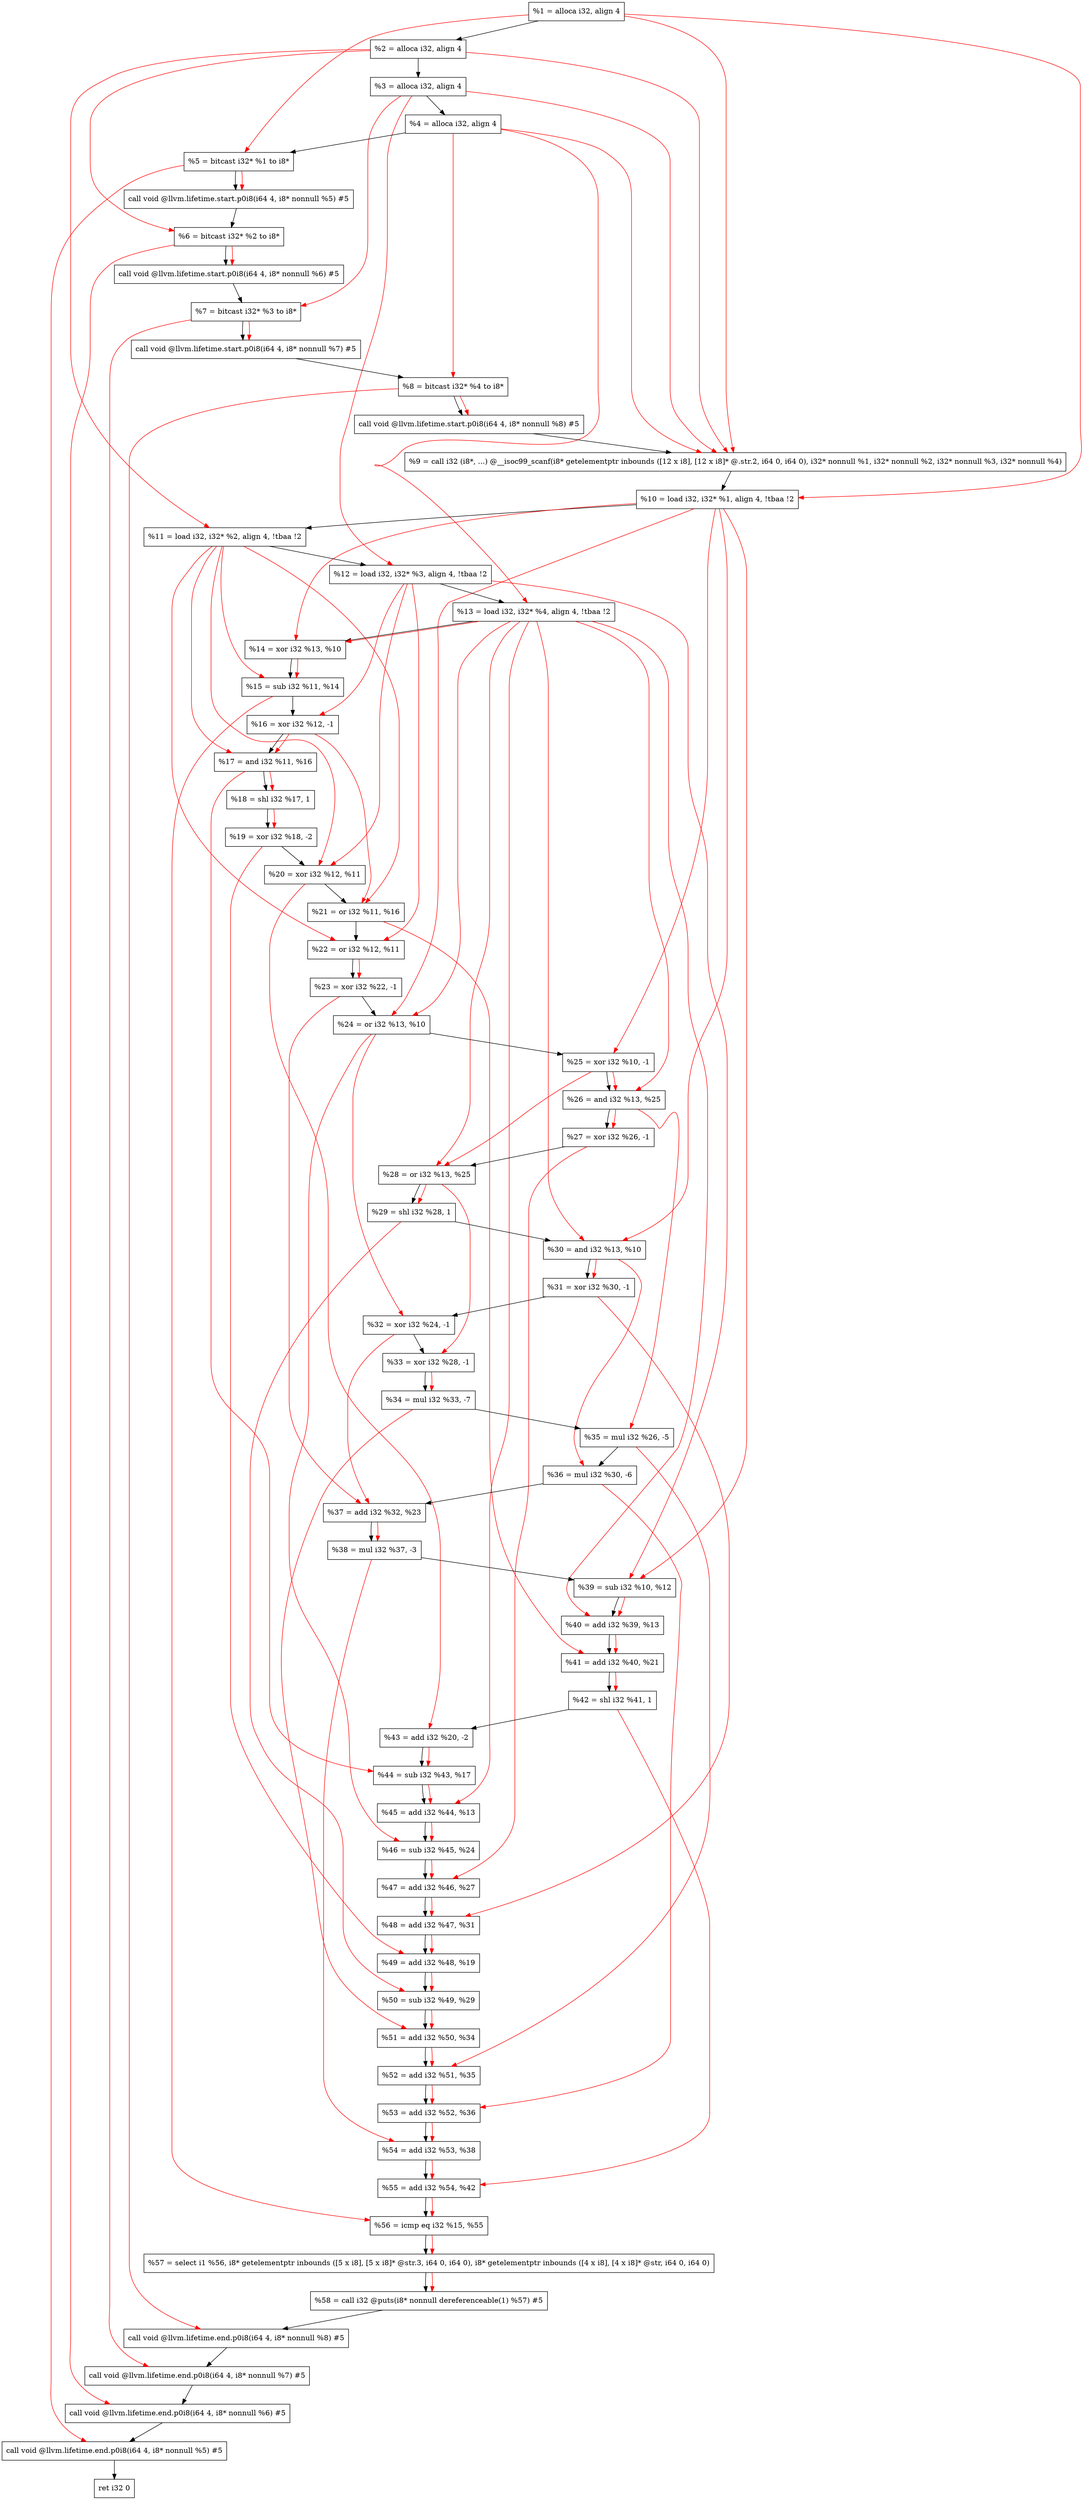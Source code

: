 digraph "DFG for'main' function" {
	Node0x1306e88[shape=record, label="  %1 = alloca i32, align 4"];
	Node0x1306f08[shape=record, label="  %2 = alloca i32, align 4"];
	Node0x1306f98[shape=record, label="  %3 = alloca i32, align 4"];
	Node0x1306ff8[shape=record, label="  %4 = alloca i32, align 4"];
	Node0x13070a8[shape=record, label="  %5 = bitcast i32* %1 to i8*"];
	Node0x13074d8[shape=record, label="  call void @llvm.lifetime.start.p0i8(i64 4, i8* nonnull %5) #5"];
	Node0x13075b8[shape=record, label="  %6 = bitcast i32* %2 to i8*"];
	Node0x13076b8[shape=record, label="  call void @llvm.lifetime.start.p0i8(i64 4, i8* nonnull %6) #5"];
	Node0x1307778[shape=record, label="  %7 = bitcast i32* %3 to i8*"];
	Node0x1307828[shape=record, label="  call void @llvm.lifetime.start.p0i8(i64 4, i8* nonnull %7) #5"];
	Node0x13078e8[shape=record, label="  %8 = bitcast i32* %4 to i8*"];
	Node0x1307998[shape=record, label="  call void @llvm.lifetime.start.p0i8(i64 4, i8* nonnull %8) #5"];
	Node0x1301bf0[shape=record, label="  %9 = call i32 (i8*, ...) @__isoc99_scanf(i8* getelementptr inbounds ([12 x i8], [12 x i8]* @.str.2, i64 0, i64 0), i32* nonnull %1, i32* nonnull %2, i32* nonnull %3, i32* nonnull %4)"];
	Node0x1307b98[shape=record, label="  %10 = load i32, i32* %1, align 4, !tbaa !2"];
	Node0x1308b08[shape=record, label="  %11 = load i32, i32* %2, align 4, !tbaa !2"];
	Node0x1309178[shape=record, label="  %12 = load i32, i32* %3, align 4, !tbaa !2"];
	Node0x13091d8[shape=record, label="  %13 = load i32, i32* %4, align 4, !tbaa !2"];
	Node0x1309250[shape=record, label="  %14 = xor i32 %13, %10"];
	Node0x13092c0[shape=record, label="  %15 = sub i32 %11, %14"];
	Node0x1309330[shape=record, label="  %16 = xor i32 %12, -1"];
	Node0x13093a0[shape=record, label="  %17 = and i32 %11, %16"];
	Node0x1309410[shape=record, label="  %18 = shl i32 %17, 1"];
	Node0x1309480[shape=record, label="  %19 = xor i32 %18, -2"];
	Node0x13094f0[shape=record, label="  %20 = xor i32 %12, %11"];
	Node0x1309560[shape=record, label="  %21 = or i32 %11, %16"];
	Node0x13095d0[shape=record, label="  %22 = or i32 %12, %11"];
	Node0x1309640[shape=record, label="  %23 = xor i32 %22, -1"];
	Node0x13096b0[shape=record, label="  %24 = or i32 %13, %10"];
	Node0x1309720[shape=record, label="  %25 = xor i32 %10, -1"];
	Node0x1309790[shape=record, label="  %26 = and i32 %13, %25"];
	Node0x1309800[shape=record, label="  %27 = xor i32 %26, -1"];
	Node0x1309870[shape=record, label="  %28 = or i32 %13, %25"];
	Node0x13098e0[shape=record, label="  %29 = shl i32 %28, 1"];
	Node0x1309950[shape=record, label="  %30 = and i32 %13, %10"];
	Node0x13099c0[shape=record, label="  %31 = xor i32 %30, -1"];
	Node0x1309a30[shape=record, label="  %32 = xor i32 %24, -1"];
	Node0x1309aa0[shape=record, label="  %33 = xor i32 %28, -1"];
	Node0x1309b10[shape=record, label="  %34 = mul i32 %33, -7"];
	Node0x1309b80[shape=record, label="  %35 = mul i32 %26, -5"];
	Node0x1309bf0[shape=record, label="  %36 = mul i32 %30, -6"];
	Node0x1309c60[shape=record, label="  %37 = add i32 %32, %23"];
	Node0x1309cd0[shape=record, label="  %38 = mul i32 %37, -3"];
	Node0x1309d40[shape=record, label="  %39 = sub i32 %10, %12"];
	Node0x1309db0[shape=record, label="  %40 = add i32 %39, %13"];
	Node0x1309e20[shape=record, label="  %41 = add i32 %40, %21"];
	Node0x1309e90[shape=record, label="  %42 = shl i32 %41, 1"];
	Node0x1309f00[shape=record, label="  %43 = add i32 %20, -2"];
	Node0x1309f70[shape=record, label="  %44 = sub i32 %43, %17"];
	Node0x1309fe0[shape=record, label="  %45 = add i32 %44, %13"];
	Node0x130a050[shape=record, label="  %46 = sub i32 %45, %24"];
	Node0x130a0c0[shape=record, label="  %47 = add i32 %46, %27"];
	Node0x130a130[shape=record, label="  %48 = add i32 %47, %31"];
	Node0x130a1a0[shape=record, label="  %49 = add i32 %48, %19"];
	Node0x130a210[shape=record, label="  %50 = sub i32 %49, %29"];
	Node0x130a280[shape=record, label="  %51 = add i32 %50, %34"];
	Node0x130a2f0[shape=record, label="  %52 = add i32 %51, %35"];
	Node0x130a360[shape=record, label="  %53 = add i32 %52, %36"];
	Node0x130a3d0[shape=record, label="  %54 = add i32 %53, %38"];
	Node0x130a440[shape=record, label="  %55 = add i32 %54, %42"];
	Node0x130a4b0[shape=record, label="  %56 = icmp eq i32 %15, %55"];
	Node0x12a68b8[shape=record, label="  %57 = select i1 %56, i8* getelementptr inbounds ([5 x i8], [5 x i8]* @str.3, i64 0, i64 0), i8* getelementptr inbounds ([4 x i8], [4 x i8]* @str, i64 0, i64 0)"];
	Node0x130a540[shape=record, label="  %58 = call i32 @puts(i8* nonnull dereferenceable(1) %57) #5"];
	Node0x130a7e8[shape=record, label="  call void @llvm.lifetime.end.p0i8(i64 4, i8* nonnull %8) #5"];
	Node0x130a948[shape=record, label="  call void @llvm.lifetime.end.p0i8(i64 4, i8* nonnull %7) #5"];
	Node0x130aa58[shape=record, label="  call void @llvm.lifetime.end.p0i8(i64 4, i8* nonnull %6) #5"];
	Node0x130ab68[shape=record, label="  call void @llvm.lifetime.end.p0i8(i64 4, i8* nonnull %5) #5"];
	Node0x130ac28[shape=record, label="  ret i32 0"];
	Node0x1306e88 -> Node0x1306f08;
	Node0x1306f08 -> Node0x1306f98;
	Node0x1306f98 -> Node0x1306ff8;
	Node0x1306ff8 -> Node0x13070a8;
	Node0x13070a8 -> Node0x13074d8;
	Node0x13074d8 -> Node0x13075b8;
	Node0x13075b8 -> Node0x13076b8;
	Node0x13076b8 -> Node0x1307778;
	Node0x1307778 -> Node0x1307828;
	Node0x1307828 -> Node0x13078e8;
	Node0x13078e8 -> Node0x1307998;
	Node0x1307998 -> Node0x1301bf0;
	Node0x1301bf0 -> Node0x1307b98;
	Node0x1307b98 -> Node0x1308b08;
	Node0x1308b08 -> Node0x1309178;
	Node0x1309178 -> Node0x13091d8;
	Node0x13091d8 -> Node0x1309250;
	Node0x1309250 -> Node0x13092c0;
	Node0x13092c0 -> Node0x1309330;
	Node0x1309330 -> Node0x13093a0;
	Node0x13093a0 -> Node0x1309410;
	Node0x1309410 -> Node0x1309480;
	Node0x1309480 -> Node0x13094f0;
	Node0x13094f0 -> Node0x1309560;
	Node0x1309560 -> Node0x13095d0;
	Node0x13095d0 -> Node0x1309640;
	Node0x1309640 -> Node0x13096b0;
	Node0x13096b0 -> Node0x1309720;
	Node0x1309720 -> Node0x1309790;
	Node0x1309790 -> Node0x1309800;
	Node0x1309800 -> Node0x1309870;
	Node0x1309870 -> Node0x13098e0;
	Node0x13098e0 -> Node0x1309950;
	Node0x1309950 -> Node0x13099c0;
	Node0x13099c0 -> Node0x1309a30;
	Node0x1309a30 -> Node0x1309aa0;
	Node0x1309aa0 -> Node0x1309b10;
	Node0x1309b10 -> Node0x1309b80;
	Node0x1309b80 -> Node0x1309bf0;
	Node0x1309bf0 -> Node0x1309c60;
	Node0x1309c60 -> Node0x1309cd0;
	Node0x1309cd0 -> Node0x1309d40;
	Node0x1309d40 -> Node0x1309db0;
	Node0x1309db0 -> Node0x1309e20;
	Node0x1309e20 -> Node0x1309e90;
	Node0x1309e90 -> Node0x1309f00;
	Node0x1309f00 -> Node0x1309f70;
	Node0x1309f70 -> Node0x1309fe0;
	Node0x1309fe0 -> Node0x130a050;
	Node0x130a050 -> Node0x130a0c0;
	Node0x130a0c0 -> Node0x130a130;
	Node0x130a130 -> Node0x130a1a0;
	Node0x130a1a0 -> Node0x130a210;
	Node0x130a210 -> Node0x130a280;
	Node0x130a280 -> Node0x130a2f0;
	Node0x130a2f0 -> Node0x130a360;
	Node0x130a360 -> Node0x130a3d0;
	Node0x130a3d0 -> Node0x130a440;
	Node0x130a440 -> Node0x130a4b0;
	Node0x130a4b0 -> Node0x12a68b8;
	Node0x12a68b8 -> Node0x130a540;
	Node0x130a540 -> Node0x130a7e8;
	Node0x130a7e8 -> Node0x130a948;
	Node0x130a948 -> Node0x130aa58;
	Node0x130aa58 -> Node0x130ab68;
	Node0x130ab68 -> Node0x130ac28;
edge [color=red]
	Node0x1306e88 -> Node0x13070a8;
	Node0x13070a8 -> Node0x13074d8;
	Node0x1306f08 -> Node0x13075b8;
	Node0x13075b8 -> Node0x13076b8;
	Node0x1306f98 -> Node0x1307778;
	Node0x1307778 -> Node0x1307828;
	Node0x1306ff8 -> Node0x13078e8;
	Node0x13078e8 -> Node0x1307998;
	Node0x1306e88 -> Node0x1301bf0;
	Node0x1306f08 -> Node0x1301bf0;
	Node0x1306f98 -> Node0x1301bf0;
	Node0x1306ff8 -> Node0x1301bf0;
	Node0x1306e88 -> Node0x1307b98;
	Node0x1306f08 -> Node0x1308b08;
	Node0x1306f98 -> Node0x1309178;
	Node0x1306ff8 -> Node0x13091d8;
	Node0x13091d8 -> Node0x1309250;
	Node0x1307b98 -> Node0x1309250;
	Node0x1308b08 -> Node0x13092c0;
	Node0x1309250 -> Node0x13092c0;
	Node0x1309178 -> Node0x1309330;
	Node0x1308b08 -> Node0x13093a0;
	Node0x1309330 -> Node0x13093a0;
	Node0x13093a0 -> Node0x1309410;
	Node0x1309410 -> Node0x1309480;
	Node0x1309178 -> Node0x13094f0;
	Node0x1308b08 -> Node0x13094f0;
	Node0x1308b08 -> Node0x1309560;
	Node0x1309330 -> Node0x1309560;
	Node0x1309178 -> Node0x13095d0;
	Node0x1308b08 -> Node0x13095d0;
	Node0x13095d0 -> Node0x1309640;
	Node0x13091d8 -> Node0x13096b0;
	Node0x1307b98 -> Node0x13096b0;
	Node0x1307b98 -> Node0x1309720;
	Node0x13091d8 -> Node0x1309790;
	Node0x1309720 -> Node0x1309790;
	Node0x1309790 -> Node0x1309800;
	Node0x13091d8 -> Node0x1309870;
	Node0x1309720 -> Node0x1309870;
	Node0x1309870 -> Node0x13098e0;
	Node0x13091d8 -> Node0x1309950;
	Node0x1307b98 -> Node0x1309950;
	Node0x1309950 -> Node0x13099c0;
	Node0x13096b0 -> Node0x1309a30;
	Node0x1309870 -> Node0x1309aa0;
	Node0x1309aa0 -> Node0x1309b10;
	Node0x1309790 -> Node0x1309b80;
	Node0x1309950 -> Node0x1309bf0;
	Node0x1309a30 -> Node0x1309c60;
	Node0x1309640 -> Node0x1309c60;
	Node0x1309c60 -> Node0x1309cd0;
	Node0x1307b98 -> Node0x1309d40;
	Node0x1309178 -> Node0x1309d40;
	Node0x1309d40 -> Node0x1309db0;
	Node0x13091d8 -> Node0x1309db0;
	Node0x1309db0 -> Node0x1309e20;
	Node0x1309560 -> Node0x1309e20;
	Node0x1309e20 -> Node0x1309e90;
	Node0x13094f0 -> Node0x1309f00;
	Node0x1309f00 -> Node0x1309f70;
	Node0x13093a0 -> Node0x1309f70;
	Node0x1309f70 -> Node0x1309fe0;
	Node0x13091d8 -> Node0x1309fe0;
	Node0x1309fe0 -> Node0x130a050;
	Node0x13096b0 -> Node0x130a050;
	Node0x130a050 -> Node0x130a0c0;
	Node0x1309800 -> Node0x130a0c0;
	Node0x130a0c0 -> Node0x130a130;
	Node0x13099c0 -> Node0x130a130;
	Node0x130a130 -> Node0x130a1a0;
	Node0x1309480 -> Node0x130a1a0;
	Node0x130a1a0 -> Node0x130a210;
	Node0x13098e0 -> Node0x130a210;
	Node0x130a210 -> Node0x130a280;
	Node0x1309b10 -> Node0x130a280;
	Node0x130a280 -> Node0x130a2f0;
	Node0x1309b80 -> Node0x130a2f0;
	Node0x130a2f0 -> Node0x130a360;
	Node0x1309bf0 -> Node0x130a360;
	Node0x130a360 -> Node0x130a3d0;
	Node0x1309cd0 -> Node0x130a3d0;
	Node0x130a3d0 -> Node0x130a440;
	Node0x1309e90 -> Node0x130a440;
	Node0x13092c0 -> Node0x130a4b0;
	Node0x130a440 -> Node0x130a4b0;
	Node0x130a4b0 -> Node0x12a68b8;
	Node0x12a68b8 -> Node0x130a540;
	Node0x13078e8 -> Node0x130a7e8;
	Node0x1307778 -> Node0x130a948;
	Node0x13075b8 -> Node0x130aa58;
	Node0x13070a8 -> Node0x130ab68;
}

